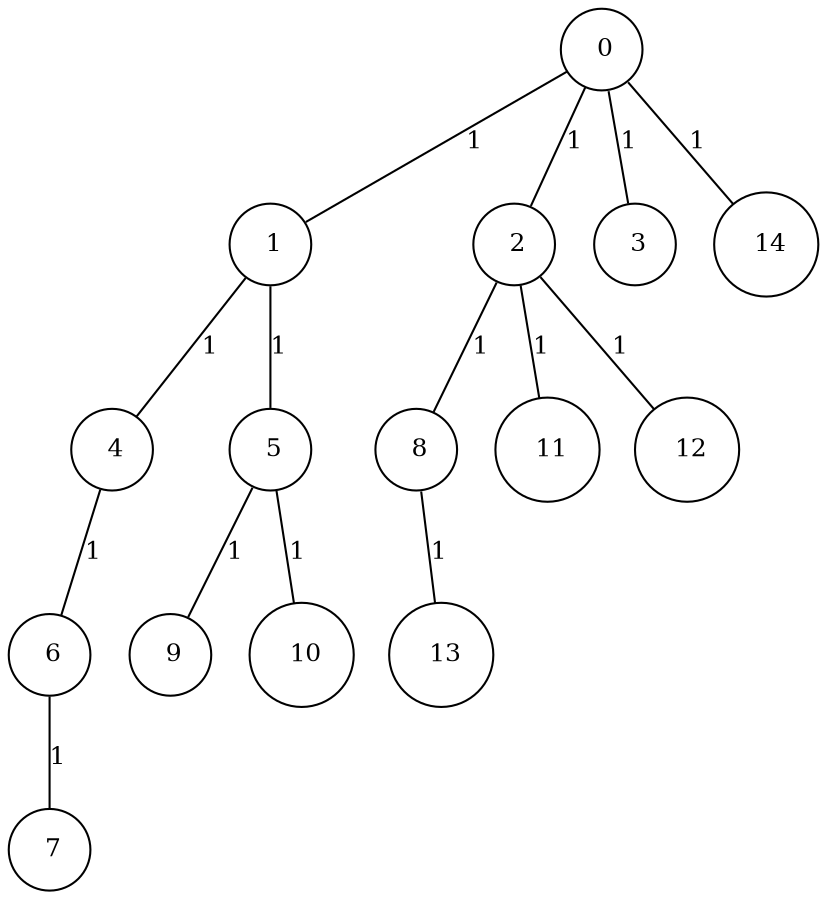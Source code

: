 graph G {
size="8.5,11;"
ratio = "expand;"
fixedsize="true;"
overlap="scale;"
node[shape=circle,width=.12,hight=.12,fontsize=12]
edge[fontsize=12]

0[label=" 0" color=black, pos="0.67886314,2.9860943!"];
1[label=" 1" color=black, pos="0.21257327,1.8925865!"];
2[label=" 2" color=black, pos="0.67901096,0.82720372!"];
3[label=" 3" color=black, pos="2.8220494,0.068885882!"];
4[label=" 4" color=black, pos="2.9190398,2.6494791!"];
5[label=" 5" color=black, pos="0.4197845,0.81582143!"];
6[label=" 6" color=black, pos="2.6100618,2.8425184!"];
7[label=" 7" color=black, pos="0.39497714,1.1338721!"];
8[label=" 8" color=black, pos="0.039038724,2.957059!"];
9[label=" 9" color=black, pos="2.2536015,2.637182!"];
10[label=" 10" color=black, pos="1.5358959,1.7519577!"];
11[label=" 11" color=black, pos="1.6253879,0.21072377!"];
12[label=" 12" color=black, pos="0.41364505,0.071576065!"];
13[label=" 13" color=black, pos="1.1601636,2.9330748!"];
14[label=" 14" color=black, pos="1.0394019,2.7132876!"];
0--1[label="1"]
0--2[label="1"]
0--3[label="1"]
0--14[label="1"]
1--4[label="1"]
1--5[label="1"]
2--8[label="1"]
2--11[label="1"]
2--12[label="1"]
4--6[label="1"]
5--9[label="1"]
5--10[label="1"]
6--7[label="1"]
8--13[label="1"]

}
